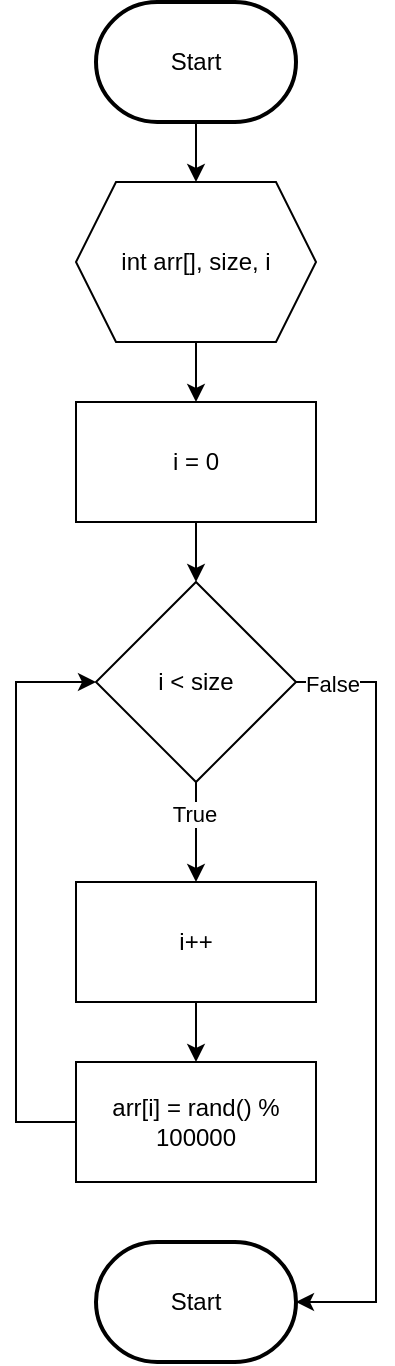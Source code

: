 <mxfile version="24.9.3" pages="7">
  <diagram id="C5RBs43oDa-KdzZeNtuy" name="randomNumber">
    <mxGraphModel dx="1441" dy="781" grid="1" gridSize="10" guides="1" tooltips="1" connect="1" arrows="1" fold="1" page="1" pageScale="1" pageWidth="827" pageHeight="1169" math="0" shadow="0">
      <root>
        <mxCell id="WIyWlLk6GJQsqaUBKTNV-0" />
        <mxCell id="WIyWlLk6GJQsqaUBKTNV-1" parent="WIyWlLk6GJQsqaUBKTNV-0" />
        <mxCell id="Mr7sROdHvGiALWQ0n46--2" style="edgeStyle=orthogonalEdgeStyle;rounded=0;orthogonalLoop=1;jettySize=auto;html=1;entryX=0.5;entryY=0;entryDx=0;entryDy=0;" edge="1" parent="WIyWlLk6GJQsqaUBKTNV-1" source="Mr7sROdHvGiALWQ0n46--0" target="Mr7sROdHvGiALWQ0n46--1">
          <mxGeometry relative="1" as="geometry" />
        </mxCell>
        <mxCell id="Mr7sROdHvGiALWQ0n46--0" value="Start" style="strokeWidth=2;html=1;shape=mxgraph.flowchart.terminator;whiteSpace=wrap;" vertex="1" parent="WIyWlLk6GJQsqaUBKTNV-1">
          <mxGeometry x="110" y="120" width="100" height="60" as="geometry" />
        </mxCell>
        <mxCell id="Mr7sROdHvGiALWQ0n46--5" style="edgeStyle=orthogonalEdgeStyle;rounded=0;orthogonalLoop=1;jettySize=auto;html=1;entryX=0.5;entryY=0;entryDx=0;entryDy=0;" edge="1" parent="WIyWlLk6GJQsqaUBKTNV-1" source="Mr7sROdHvGiALWQ0n46--1" target="Mr7sROdHvGiALWQ0n46--4">
          <mxGeometry relative="1" as="geometry" />
        </mxCell>
        <mxCell id="Mr7sROdHvGiALWQ0n46--1" value="int arr[], size, i" style="shape=hexagon;perimeter=hexagonPerimeter2;whiteSpace=wrap;html=1;fixedSize=1;" vertex="1" parent="WIyWlLk6GJQsqaUBKTNV-1">
          <mxGeometry x="100" y="210" width="120" height="80" as="geometry" />
        </mxCell>
        <mxCell id="Mr7sROdHvGiALWQ0n46--7" style="edgeStyle=orthogonalEdgeStyle;rounded=0;orthogonalLoop=1;jettySize=auto;html=1;entryX=0.5;entryY=0;entryDx=0;entryDy=0;" edge="1" parent="WIyWlLk6GJQsqaUBKTNV-1" source="Mr7sROdHvGiALWQ0n46--4" target="Mr7sROdHvGiALWQ0n46--6">
          <mxGeometry relative="1" as="geometry" />
        </mxCell>
        <mxCell id="Mr7sROdHvGiALWQ0n46--4" value="i = 0" style="rounded=0;whiteSpace=wrap;html=1;" vertex="1" parent="WIyWlLk6GJQsqaUBKTNV-1">
          <mxGeometry x="100" y="320" width="120" height="60" as="geometry" />
        </mxCell>
        <mxCell id="Mr7sROdHvGiALWQ0n46--9" style="edgeStyle=orthogonalEdgeStyle;rounded=0;orthogonalLoop=1;jettySize=auto;html=1;entryX=0.5;entryY=0;entryDx=0;entryDy=0;" edge="1" parent="WIyWlLk6GJQsqaUBKTNV-1" source="Mr7sROdHvGiALWQ0n46--6" target="Mr7sROdHvGiALWQ0n46--8">
          <mxGeometry relative="1" as="geometry" />
        </mxCell>
        <mxCell id="Mr7sROdHvGiALWQ0n46--10" value="True" style="edgeLabel;html=1;align=center;verticalAlign=middle;resizable=0;points=[];" vertex="1" connectable="0" parent="Mr7sROdHvGiALWQ0n46--9">
          <mxGeometry x="-0.36" y="-1" relative="1" as="geometry">
            <mxPoint as="offset" />
          </mxGeometry>
        </mxCell>
        <mxCell id="Mr7sROdHvGiALWQ0n46--6" value="i &amp;lt; size" style="rhombus;whiteSpace=wrap;html=1;" vertex="1" parent="WIyWlLk6GJQsqaUBKTNV-1">
          <mxGeometry x="110" y="410" width="100" height="100" as="geometry" />
        </mxCell>
        <mxCell id="Mr7sROdHvGiALWQ0n46--12" style="edgeStyle=orthogonalEdgeStyle;rounded=0;orthogonalLoop=1;jettySize=auto;html=1;entryX=0.5;entryY=0;entryDx=0;entryDy=0;" edge="1" parent="WIyWlLk6GJQsqaUBKTNV-1" source="Mr7sROdHvGiALWQ0n46--8" target="Mr7sROdHvGiALWQ0n46--11">
          <mxGeometry relative="1" as="geometry" />
        </mxCell>
        <mxCell id="Mr7sROdHvGiALWQ0n46--8" value="i++" style="rounded=0;whiteSpace=wrap;html=1;" vertex="1" parent="WIyWlLk6GJQsqaUBKTNV-1">
          <mxGeometry x="100" y="560" width="120" height="60" as="geometry" />
        </mxCell>
        <mxCell id="Mr7sROdHvGiALWQ0n46--13" style="edgeStyle=orthogonalEdgeStyle;rounded=0;orthogonalLoop=1;jettySize=auto;html=1;entryX=0;entryY=0.5;entryDx=0;entryDy=0;" edge="1" parent="WIyWlLk6GJQsqaUBKTNV-1" source="Mr7sROdHvGiALWQ0n46--11" target="Mr7sROdHvGiALWQ0n46--6">
          <mxGeometry relative="1" as="geometry">
            <Array as="points">
              <mxPoint x="70" y="680" />
              <mxPoint x="70" y="460" />
            </Array>
          </mxGeometry>
        </mxCell>
        <mxCell id="Mr7sROdHvGiALWQ0n46--11" value="arr[i] = rand() % 100000" style="rounded=0;whiteSpace=wrap;html=1;" vertex="1" parent="WIyWlLk6GJQsqaUBKTNV-1">
          <mxGeometry x="100" y="650" width="120" height="60" as="geometry" />
        </mxCell>
        <mxCell id="Mr7sROdHvGiALWQ0n46--14" value="Start" style="strokeWidth=2;html=1;shape=mxgraph.flowchart.terminator;whiteSpace=wrap;" vertex="1" parent="WIyWlLk6GJQsqaUBKTNV-1">
          <mxGeometry x="110" y="740" width="100" height="60" as="geometry" />
        </mxCell>
        <mxCell id="Mr7sROdHvGiALWQ0n46--15" style="edgeStyle=orthogonalEdgeStyle;rounded=0;orthogonalLoop=1;jettySize=auto;html=1;entryX=1;entryY=0.5;entryDx=0;entryDy=0;entryPerimeter=0;" edge="1" parent="WIyWlLk6GJQsqaUBKTNV-1" source="Mr7sROdHvGiALWQ0n46--6" target="Mr7sROdHvGiALWQ0n46--14">
          <mxGeometry relative="1" as="geometry">
            <Array as="points">
              <mxPoint x="250" y="460" />
              <mxPoint x="250" y="770" />
            </Array>
          </mxGeometry>
        </mxCell>
        <mxCell id="Mr7sROdHvGiALWQ0n46--16" value="False" style="edgeLabel;html=1;align=center;verticalAlign=middle;resizable=0;points=[];" vertex="1" connectable="0" parent="Mr7sROdHvGiALWQ0n46--15">
          <mxGeometry x="-0.91" y="-1" relative="1" as="geometry">
            <mxPoint as="offset" />
          </mxGeometry>
        </mxCell>
      </root>
    </mxGraphModel>
  </diagram>
  <diagram name="InsertionSort" id="5ZgE6zbNvka071wBKeSr">
    <mxGraphModel dx="877" dy="476" grid="1" gridSize="10" guides="1" tooltips="1" connect="1" arrows="1" fold="1" page="1" pageScale="1" pageWidth="827" pageHeight="1169" math="0" shadow="0">
      <root>
        <mxCell id="2TdTK5GUky_StFkDzAig-0" />
        <mxCell id="2TdTK5GUky_StFkDzAig-1" parent="2TdTK5GUky_StFkDzAig-0" />
        <mxCell id="K0HYi-jAbgCCVWoJwuS--0" style="edgeStyle=orthogonalEdgeStyle;rounded=0;orthogonalLoop=1;jettySize=auto;html=1;entryX=0.5;entryY=0;entryDx=0;entryDy=0;" edge="1" parent="2TdTK5GUky_StFkDzAig-1" source="K0HYi-jAbgCCVWoJwuS--1" target="K0HYi-jAbgCCVWoJwuS--6">
          <mxGeometry relative="1" as="geometry" />
        </mxCell>
        <mxCell id="K0HYi-jAbgCCVWoJwuS--1" value="Start" style="strokeWidth=2;html=1;shape=mxgraph.flowchart.terminator;whiteSpace=wrap;" vertex="1" parent="2TdTK5GUky_StFkDzAig-1">
          <mxGeometry x="109.91" y="130" width="100" height="60" as="geometry" />
        </mxCell>
        <mxCell id="K0HYi-jAbgCCVWoJwuS--2" style="edgeStyle=orthogonalEdgeStyle;rounded=0;orthogonalLoop=1;jettySize=auto;html=1;entryX=0.5;entryY=0;entryDx=0;entryDy=0;" edge="1" parent="2TdTK5GUky_StFkDzAig-1" source="K0HYi-jAbgCCVWoJwuS--4" target="K0HYi-jAbgCCVWoJwuS--10">
          <mxGeometry relative="1" as="geometry" />
        </mxCell>
        <mxCell id="K0HYi-jAbgCCVWoJwuS--3" value="True" style="edgeLabel;html=1;align=center;verticalAlign=middle;resizable=0;points=[];" vertex="1" connectable="0" parent="K0HYi-jAbgCCVWoJwuS--2">
          <mxGeometry x="-0.171" y="-1" relative="1" as="geometry">
            <mxPoint as="offset" />
          </mxGeometry>
        </mxCell>
        <mxCell id="K0HYi-jAbgCCVWoJwuS--4" value="i &amp;lt; n?" style="rhombus;whiteSpace=wrap;html=1;" vertex="1" parent="2TdTK5GUky_StFkDzAig-1">
          <mxGeometry x="104.91" y="470" width="110" height="110" as="geometry" />
        </mxCell>
        <mxCell id="K0HYi-jAbgCCVWoJwuS--5" style="edgeStyle=orthogonalEdgeStyle;rounded=0;orthogonalLoop=1;jettySize=auto;html=1;entryX=0.5;entryY=0;entryDx=0;entryDy=0;" edge="1" parent="2TdTK5GUky_StFkDzAig-1" source="K0HYi-jAbgCCVWoJwuS--6" target="K0HYi-jAbgCCVWoJwuS--8">
          <mxGeometry relative="1" as="geometry" />
        </mxCell>
        <mxCell id="K0HYi-jAbgCCVWoJwuS--6" value="int arr[], i, n, key, j" style="shape=hexagon;perimeter=hexagonPerimeter2;whiteSpace=wrap;html=1;fixedSize=1;" vertex="1" parent="2TdTK5GUky_StFkDzAig-1">
          <mxGeometry x="99.91" y="240" width="120" height="80" as="geometry" />
        </mxCell>
        <mxCell id="K0HYi-jAbgCCVWoJwuS--7" style="edgeStyle=orthogonalEdgeStyle;rounded=0;orthogonalLoop=1;jettySize=auto;html=1;entryX=0.5;entryY=0;entryDx=0;entryDy=0;" edge="1" parent="2TdTK5GUky_StFkDzAig-1" source="K0HYi-jAbgCCVWoJwuS--8" target="K0HYi-jAbgCCVWoJwuS--4">
          <mxGeometry relative="1" as="geometry" />
        </mxCell>
        <mxCell id="K0HYi-jAbgCCVWoJwuS--8" value="i = 1" style="rounded=0;whiteSpace=wrap;html=1;" vertex="1" parent="2TdTK5GUky_StFkDzAig-1">
          <mxGeometry x="99.91" y="370" width="120" height="60" as="geometry" />
        </mxCell>
        <mxCell id="K0HYi-jAbgCCVWoJwuS--9" style="edgeStyle=orthogonalEdgeStyle;rounded=0;orthogonalLoop=1;jettySize=auto;html=1;entryX=0.5;entryY=0;entryDx=0;entryDy=0;" edge="1" parent="2TdTK5GUky_StFkDzAig-1" source="K0HYi-jAbgCCVWoJwuS--10" target="K0HYi-jAbgCCVWoJwuS--12">
          <mxGeometry relative="1" as="geometry" />
        </mxCell>
        <mxCell id="K0HYi-jAbgCCVWoJwuS--10" value="i++" style="rounded=0;whiteSpace=wrap;html=1;" vertex="1" parent="2TdTK5GUky_StFkDzAig-1">
          <mxGeometry x="99.91" y="630" width="120" height="60" as="geometry" />
        </mxCell>
        <mxCell id="K0HYi-jAbgCCVWoJwuS--11" style="edgeStyle=orthogonalEdgeStyle;rounded=0;orthogonalLoop=1;jettySize=auto;html=1;entryX=0.5;entryY=0;entryDx=0;entryDy=0;" edge="1" parent="2TdTK5GUky_StFkDzAig-1" source="K0HYi-jAbgCCVWoJwuS--12" target="K0HYi-jAbgCCVWoJwuS--14">
          <mxGeometry relative="1" as="geometry" />
        </mxCell>
        <mxCell id="K0HYi-jAbgCCVWoJwuS--12" value="key = arr[i]" style="rounded=0;whiteSpace=wrap;html=1;" vertex="1" parent="2TdTK5GUky_StFkDzAig-1">
          <mxGeometry x="99.91" y="750" width="120" height="60" as="geometry" />
        </mxCell>
        <mxCell id="K0HYi-jAbgCCVWoJwuS--13" style="edgeStyle=orthogonalEdgeStyle;rounded=0;orthogonalLoop=1;jettySize=auto;html=1;entryX=0.5;entryY=0;entryDx=0;entryDy=0;" edge="1" parent="2TdTK5GUky_StFkDzAig-1" source="K0HYi-jAbgCCVWoJwuS--14" target="K0HYi-jAbgCCVWoJwuS--19">
          <mxGeometry relative="1" as="geometry" />
        </mxCell>
        <mxCell id="K0HYi-jAbgCCVWoJwuS--14" value="j = i - 1" style="rounded=0;whiteSpace=wrap;html=1;" vertex="1" parent="2TdTK5GUky_StFkDzAig-1">
          <mxGeometry x="99.91" y="870" width="120" height="60" as="geometry" />
        </mxCell>
        <mxCell id="K0HYi-jAbgCCVWoJwuS--15" style="edgeStyle=orthogonalEdgeStyle;rounded=0;orthogonalLoop=1;jettySize=auto;html=1;entryX=0.5;entryY=0;entryDx=0;entryDy=0;" edge="1" parent="2TdTK5GUky_StFkDzAig-1" source="K0HYi-jAbgCCVWoJwuS--19" target="K0HYi-jAbgCCVWoJwuS--21">
          <mxGeometry relative="1" as="geometry" />
        </mxCell>
        <mxCell id="K0HYi-jAbgCCVWoJwuS--16" value="True" style="edgeLabel;html=1;align=center;verticalAlign=middle;resizable=0;points=[];" vertex="1" connectable="0" parent="K0HYi-jAbgCCVWoJwuS--15">
          <mxGeometry x="-0.28" relative="1" as="geometry">
            <mxPoint as="offset" />
          </mxGeometry>
        </mxCell>
        <mxCell id="K0HYi-jAbgCCVWoJwuS--17" style="edgeStyle=orthogonalEdgeStyle;rounded=0;orthogonalLoop=1;jettySize=auto;html=1;entryX=1;entryY=0.5;entryDx=0;entryDy=0;" edge="1" parent="2TdTK5GUky_StFkDzAig-1" source="K0HYi-jAbgCCVWoJwuS--19" target="K0HYi-jAbgCCVWoJwuS--25">
          <mxGeometry relative="1" as="geometry">
            <Array as="points">
              <mxPoint x="250" y="1045" />
              <mxPoint x="250" y="1290" />
            </Array>
          </mxGeometry>
        </mxCell>
        <mxCell id="K0HYi-jAbgCCVWoJwuS--18" value="False" style="edgeLabel;html=1;align=center;verticalAlign=middle;resizable=0;points=[];" vertex="1" connectable="0" parent="K0HYi-jAbgCCVWoJwuS--17">
          <mxGeometry x="-0.932" y="-1" relative="1" as="geometry">
            <mxPoint as="offset" />
          </mxGeometry>
        </mxCell>
        <mxCell id="K0HYi-jAbgCCVWoJwuS--19" value="j &amp;gt;= 0 &amp;amp;&amp;amp;&amp;nbsp;&lt;div&gt;arr[j] &amp;gt; key?&lt;/div&gt;" style="rhombus;whiteSpace=wrap;html=1;" vertex="1" parent="2TdTK5GUky_StFkDzAig-1">
          <mxGeometry x="104.91" y="990" width="110" height="110" as="geometry" />
        </mxCell>
        <mxCell id="K0HYi-jAbgCCVWoJwuS--21" value="arr[j + 1] = arr[j--]" style="rounded=0;whiteSpace=wrap;html=1;" vertex="1" parent="2TdTK5GUky_StFkDzAig-1">
          <mxGeometry x="99.91" y="1160" width="120" height="60" as="geometry" />
        </mxCell>
        <mxCell id="K0HYi-jAbgCCVWoJwuS--22" style="edgeStyle=orthogonalEdgeStyle;rounded=0;orthogonalLoop=1;jettySize=auto;html=1;entryX=0;entryY=0.5;entryDx=0;entryDy=0;exitX=0;exitY=0.5;exitDx=0;exitDy=0;" edge="1" parent="2TdTK5GUky_StFkDzAig-1" source="K0HYi-jAbgCCVWoJwuS--21" target="K0HYi-jAbgCCVWoJwuS--19">
          <mxGeometry relative="1" as="geometry">
            <Array as="points">
              <mxPoint x="70" y="1190" />
              <mxPoint x="70" y="1045" />
            </Array>
            <mxPoint x="99.91" y="1310.0" as="sourcePoint" />
          </mxGeometry>
        </mxCell>
        <mxCell id="K0HYi-jAbgCCVWoJwuS--24" style="edgeStyle=orthogonalEdgeStyle;rounded=0;orthogonalLoop=1;jettySize=auto;html=1;entryX=0;entryY=0.5;entryDx=0;entryDy=0;exitX=0;exitY=0.5;exitDx=0;exitDy=0;" edge="1" parent="2TdTK5GUky_StFkDzAig-1" source="K0HYi-jAbgCCVWoJwuS--25" target="K0HYi-jAbgCCVWoJwuS--4">
          <mxGeometry relative="1" as="geometry">
            <Array as="points">
              <mxPoint x="40" y="1290" />
              <mxPoint x="40" y="525" />
            </Array>
          </mxGeometry>
        </mxCell>
        <mxCell id="K0HYi-jAbgCCVWoJwuS--25" value="arr[j + 1] = key" style="rounded=0;whiteSpace=wrap;html=1;" vertex="1" parent="2TdTK5GUky_StFkDzAig-1">
          <mxGeometry x="99.91" y="1260" width="120" height="60" as="geometry" />
        </mxCell>
        <mxCell id="K0HYi-jAbgCCVWoJwuS--26" value="End" style="strokeWidth=2;html=1;shape=mxgraph.flowchart.terminator;whiteSpace=wrap;" vertex="1" parent="2TdTK5GUky_StFkDzAig-1">
          <mxGeometry x="109.91" y="1360" width="100" height="60" as="geometry" />
        </mxCell>
        <mxCell id="K0HYi-jAbgCCVWoJwuS--27" style="edgeStyle=orthogonalEdgeStyle;rounded=0;orthogonalLoop=1;jettySize=auto;html=1;entryX=1;entryY=0.5;entryDx=0;entryDy=0;entryPerimeter=0;" edge="1" parent="2TdTK5GUky_StFkDzAig-1" source="K0HYi-jAbgCCVWoJwuS--4" target="K0HYi-jAbgCCVWoJwuS--26">
          <mxGeometry relative="1" as="geometry">
            <Array as="points">
              <mxPoint x="280" y="525" />
              <mxPoint x="280" y="1390" />
            </Array>
          </mxGeometry>
        </mxCell>
        <mxCell id="K0HYi-jAbgCCVWoJwuS--31" value="False" style="edgeLabel;html=1;align=center;verticalAlign=middle;resizable=0;points=[];" vertex="1" connectable="0" parent="K0HYi-jAbgCCVWoJwuS--27">
          <mxGeometry x="-0.946" relative="1" as="geometry">
            <mxPoint as="offset" />
          </mxGeometry>
        </mxCell>
      </root>
    </mxGraphModel>
  </diagram>
  <diagram name="bubbleSort" id="6Hxl0izuwHvwVyUSsI2i">
    <mxGraphModel dx="3363" dy="1823" grid="1" gridSize="10" guides="1" tooltips="1" connect="1" arrows="1" fold="1" page="1" pageScale="1" pageWidth="827" pageHeight="1169" math="0" shadow="0">
      <root>
        <mxCell id="F_EJJpjd4xouW9195iVK-0" />
        <mxCell id="F_EJJpjd4xouW9195iVK-1" parent="F_EJJpjd4xouW9195iVK-0" />
        <mxCell id="Ibrky5lyJr-ER6_YSnq7-0" style="edgeStyle=orthogonalEdgeStyle;rounded=0;orthogonalLoop=1;jettySize=auto;html=1;entryX=0.5;entryY=0;entryDx=0;entryDy=0;" edge="1" parent="F_EJJpjd4xouW9195iVK-1" source="Ibrky5lyJr-ER6_YSnq7-1" target="Ibrky5lyJr-ER6_YSnq7-6">
          <mxGeometry relative="1" as="geometry" />
        </mxCell>
        <mxCell id="Ibrky5lyJr-ER6_YSnq7-1" value="Start" style="strokeWidth=2;html=1;shape=mxgraph.flowchart.terminator;whiteSpace=wrap;" vertex="1" parent="F_EJJpjd4xouW9195iVK-1">
          <mxGeometry x="310" y="140" width="100" height="60" as="geometry" />
        </mxCell>
        <mxCell id="Ibrky5lyJr-ER6_YSnq7-2" style="edgeStyle=orthogonalEdgeStyle;rounded=0;orthogonalLoop=1;jettySize=auto;html=1;entryX=0.5;entryY=0;entryDx=0;entryDy=0;" edge="1" parent="F_EJJpjd4xouW9195iVK-1" source="Ibrky5lyJr-ER6_YSnq7-4" target="Ibrky5lyJr-ER6_YSnq7-10">
          <mxGeometry relative="1" as="geometry" />
        </mxCell>
        <mxCell id="Ibrky5lyJr-ER6_YSnq7-3" value="True" style="edgeLabel;html=1;align=center;verticalAlign=middle;resizable=0;points=[];" vertex="1" connectable="0" parent="Ibrky5lyJr-ER6_YSnq7-2">
          <mxGeometry x="-0.238" relative="1" as="geometry">
            <mxPoint as="offset" />
          </mxGeometry>
        </mxCell>
        <mxCell id="Ibrky5lyJr-ER6_YSnq7-4" value="i &amp;lt; n - 1?" style="rhombus;whiteSpace=wrap;html=1;" vertex="1" parent="F_EJJpjd4xouW9195iVK-1">
          <mxGeometry x="305" y="480" width="110" height="110" as="geometry" />
        </mxCell>
        <mxCell id="Ibrky5lyJr-ER6_YSnq7-5" style="edgeStyle=orthogonalEdgeStyle;rounded=0;orthogonalLoop=1;jettySize=auto;html=1;entryX=0.5;entryY=0;entryDx=0;entryDy=0;" edge="1" parent="F_EJJpjd4xouW9195iVK-1" source="Ibrky5lyJr-ER6_YSnq7-6" target="Ibrky5lyJr-ER6_YSnq7-8">
          <mxGeometry relative="1" as="geometry" />
        </mxCell>
        <mxCell id="Ibrky5lyJr-ER6_YSnq7-6" value="int arr[], i, n,&amp;nbsp;&lt;div&gt;j, temp&lt;/div&gt;" style="shape=hexagon;perimeter=hexagonPerimeter2;whiteSpace=wrap;html=1;fixedSize=1;" vertex="1" parent="F_EJJpjd4xouW9195iVK-1">
          <mxGeometry x="300" y="250" width="120" height="80" as="geometry" />
        </mxCell>
        <mxCell id="Ibrky5lyJr-ER6_YSnq7-7" style="edgeStyle=orthogonalEdgeStyle;rounded=0;orthogonalLoop=1;jettySize=auto;html=1;entryX=0.5;entryY=0;entryDx=0;entryDy=0;" edge="1" parent="F_EJJpjd4xouW9195iVK-1" source="Ibrky5lyJr-ER6_YSnq7-8" target="Ibrky5lyJr-ER6_YSnq7-4">
          <mxGeometry relative="1" as="geometry" />
        </mxCell>
        <mxCell id="Ibrky5lyJr-ER6_YSnq7-8" value="i = 0" style="rounded=0;whiteSpace=wrap;html=1;" vertex="1" parent="F_EJJpjd4xouW9195iVK-1">
          <mxGeometry x="300" y="380" width="120" height="60" as="geometry" />
        </mxCell>
        <mxCell id="Ibrky5lyJr-ER6_YSnq7-9" style="edgeStyle=orthogonalEdgeStyle;rounded=0;orthogonalLoop=1;jettySize=auto;html=1;entryX=0.5;entryY=0;entryDx=0;entryDy=0;" edge="1" parent="F_EJJpjd4xouW9195iVK-1" source="Ibrky5lyJr-ER6_YSnq7-10" target="Ibrky5lyJr-ER6_YSnq7-20">
          <mxGeometry relative="1" as="geometry">
            <mxPoint x="360" y="760" as="targetPoint" />
          </mxGeometry>
        </mxCell>
        <mxCell id="Ibrky5lyJr-ER6_YSnq7-10" value="i++" style="rounded=0;whiteSpace=wrap;html=1;" vertex="1" parent="F_EJJpjd4xouW9195iVK-1">
          <mxGeometry x="300" y="650" width="120" height="60" as="geometry" />
        </mxCell>
        <mxCell id="Ibrky5lyJr-ER6_YSnq7-11" value="End" style="strokeWidth=2;html=1;shape=mxgraph.flowchart.terminator;whiteSpace=wrap;" vertex="1" parent="F_EJJpjd4xouW9195iVK-1">
          <mxGeometry x="310" y="1560" width="100" height="60" as="geometry" />
        </mxCell>
        <mxCell id="Ibrky5lyJr-ER6_YSnq7-12" style="edgeStyle=orthogonalEdgeStyle;rounded=0;orthogonalLoop=1;jettySize=auto;html=1;entryX=1;entryY=0.5;entryDx=0;entryDy=0;entryPerimeter=0;" edge="1" parent="F_EJJpjd4xouW9195iVK-1" source="Ibrky5lyJr-ER6_YSnq7-4" target="Ibrky5lyJr-ER6_YSnq7-11">
          <mxGeometry relative="1" as="geometry">
            <Array as="points">
              <mxPoint x="500" y="535" />
              <mxPoint x="500" y="1590" />
            </Array>
          </mxGeometry>
        </mxCell>
        <mxCell id="Ibrky5lyJr-ER6_YSnq7-13" value="False" style="edgeLabel;html=1;align=center;verticalAlign=middle;resizable=0;points=[];" vertex="1" connectable="0" parent="Ibrky5lyJr-ER6_YSnq7-12">
          <mxGeometry x="-0.95" y="-2" relative="1" as="geometry">
            <mxPoint as="offset" />
          </mxGeometry>
        </mxCell>
        <mxCell id="Ibrky5lyJr-ER6_YSnq7-14" style="edgeStyle=orthogonalEdgeStyle;rounded=0;orthogonalLoop=1;jettySize=auto;html=1;entryX=0.5;entryY=0;entryDx=0;entryDy=0;" edge="1" parent="F_EJJpjd4xouW9195iVK-1" source="Ibrky5lyJr-ER6_YSnq7-18" target="Ibrky5lyJr-ER6_YSnq7-22">
          <mxGeometry relative="1" as="geometry" />
        </mxCell>
        <mxCell id="Ibrky5lyJr-ER6_YSnq7-15" value="True" style="edgeLabel;html=1;align=center;verticalAlign=middle;resizable=0;points=[];" vertex="1" connectable="0" parent="Ibrky5lyJr-ER6_YSnq7-14">
          <mxGeometry x="-0.238" relative="1" as="geometry">
            <mxPoint as="offset" />
          </mxGeometry>
        </mxCell>
        <mxCell id="Ibrky5lyJr-ER6_YSnq7-16" style="edgeStyle=orthogonalEdgeStyle;rounded=0;orthogonalLoop=1;jettySize=auto;html=1;entryX=0;entryY=0.5;entryDx=0;entryDy=0;" edge="1" parent="F_EJJpjd4xouW9195iVK-1" source="Ibrky5lyJr-ER6_YSnq7-18" target="Ibrky5lyJr-ER6_YSnq7-4">
          <mxGeometry relative="1" as="geometry">
            <Array as="points">
              <mxPoint x="260" y="915" />
              <mxPoint x="260" y="535" />
            </Array>
          </mxGeometry>
        </mxCell>
        <mxCell id="Ibrky5lyJr-ER6_YSnq7-17" value="False" style="edgeLabel;html=1;align=center;verticalAlign=middle;resizable=0;points=[];" vertex="1" connectable="0" parent="Ibrky5lyJr-ER6_YSnq7-16">
          <mxGeometry x="-0.904" relative="1" as="geometry">
            <mxPoint as="offset" />
          </mxGeometry>
        </mxCell>
        <mxCell id="Ibrky5lyJr-ER6_YSnq7-18" value="j &amp;lt; n - i - 1?" style="rhombus;whiteSpace=wrap;html=1;" vertex="1" parent="F_EJJpjd4xouW9195iVK-1">
          <mxGeometry x="305" y="860" width="110" height="110" as="geometry" />
        </mxCell>
        <mxCell id="Ibrky5lyJr-ER6_YSnq7-19" style="edgeStyle=orthogonalEdgeStyle;rounded=0;orthogonalLoop=1;jettySize=auto;html=1;entryX=0.5;entryY=0;entryDx=0;entryDy=0;" edge="1" parent="F_EJJpjd4xouW9195iVK-1" source="Ibrky5lyJr-ER6_YSnq7-20" target="Ibrky5lyJr-ER6_YSnq7-18">
          <mxGeometry relative="1" as="geometry" />
        </mxCell>
        <mxCell id="Ibrky5lyJr-ER6_YSnq7-20" value="j = 0" style="rounded=0;whiteSpace=wrap;html=1;" vertex="1" parent="F_EJJpjd4xouW9195iVK-1">
          <mxGeometry x="300" y="760" width="120" height="60" as="geometry" />
        </mxCell>
        <mxCell id="Ibrky5lyJr-ER6_YSnq7-21" style="edgeStyle=orthogonalEdgeStyle;rounded=0;orthogonalLoop=1;jettySize=auto;html=1;entryX=0.5;entryY=0;entryDx=0;entryDy=0;" edge="1" parent="F_EJJpjd4xouW9195iVK-1" source="Ibrky5lyJr-ER6_YSnq7-22" target="Ibrky5lyJr-ER6_YSnq7-27">
          <mxGeometry relative="1" as="geometry" />
        </mxCell>
        <mxCell id="Ibrky5lyJr-ER6_YSnq7-22" value="j++" style="rounded=0;whiteSpace=wrap;html=1;" vertex="1" parent="F_EJJpjd4xouW9195iVK-1">
          <mxGeometry x="300" y="1030" width="120" height="60" as="geometry" />
        </mxCell>
        <mxCell id="Ibrky5lyJr-ER6_YSnq7-23" style="edgeStyle=orthogonalEdgeStyle;rounded=0;orthogonalLoop=1;jettySize=auto;html=1;entryX=0.5;entryY=0;entryDx=0;entryDy=0;" edge="1" parent="F_EJJpjd4xouW9195iVK-1" source="Ibrky5lyJr-ER6_YSnq7-27" target="Ibrky5lyJr-ER6_YSnq7-29">
          <mxGeometry relative="1" as="geometry" />
        </mxCell>
        <mxCell id="Ibrky5lyJr-ER6_YSnq7-24" value="True" style="edgeLabel;html=1;align=center;verticalAlign=middle;resizable=0;points=[];" vertex="1" connectable="0" parent="Ibrky5lyJr-ER6_YSnq7-23">
          <mxGeometry x="-0.198" relative="1" as="geometry">
            <mxPoint as="offset" />
          </mxGeometry>
        </mxCell>
        <mxCell id="Ibrky5lyJr-ER6_YSnq7-25" style="edgeStyle=orthogonalEdgeStyle;rounded=0;orthogonalLoop=1;jettySize=auto;html=1;entryX=1;entryY=0.5;entryDx=0;entryDy=0;exitX=1;exitY=0.5;exitDx=0;exitDy=0;" edge="1" parent="F_EJJpjd4xouW9195iVK-1" target="Ibrky5lyJr-ER6_YSnq7-18" source="Ibrky5lyJr-ER6_YSnq7-27">
          <mxGeometry relative="1" as="geometry">
            <mxPoint x="410" y="1190" as="sourcePoint" />
            <Array as="points">
              <mxPoint x="460" y="1170" />
              <mxPoint x="460" y="915" />
            </Array>
          </mxGeometry>
        </mxCell>
        <mxCell id="Ibrky5lyJr-ER6_YSnq7-34" value="False" style="edgeLabel;html=1;align=center;verticalAlign=middle;resizable=0;points=[];" vertex="1" connectable="0" parent="Ibrky5lyJr-ER6_YSnq7-25">
          <mxGeometry x="-0.883" relative="1" as="geometry">
            <mxPoint as="offset" />
          </mxGeometry>
        </mxCell>
        <mxCell id="Ibrky5lyJr-ER6_YSnq7-27" value="arr[j] &amp;gt;&amp;nbsp;&lt;div&gt;arr[j + 1]?&lt;/div&gt;" style="rhombus;whiteSpace=wrap;html=1;" vertex="1" parent="F_EJJpjd4xouW9195iVK-1">
          <mxGeometry x="310" y="1120" width="100" height="100" as="geometry" />
        </mxCell>
        <mxCell id="Ibrky5lyJr-ER6_YSnq7-28" style="edgeStyle=orthogonalEdgeStyle;rounded=0;orthogonalLoop=1;jettySize=auto;html=1;entryX=0.5;entryY=0;entryDx=0;entryDy=0;" edge="1" parent="F_EJJpjd4xouW9195iVK-1" source="Ibrky5lyJr-ER6_YSnq7-29" target="Ibrky5lyJr-ER6_YSnq7-31">
          <mxGeometry relative="1" as="geometry" />
        </mxCell>
        <mxCell id="Ibrky5lyJr-ER6_YSnq7-29" value="temp = arr[j]" style="rounded=0;whiteSpace=wrap;html=1;" vertex="1" parent="F_EJJpjd4xouW9195iVK-1">
          <mxGeometry x="300" y="1270" width="120" height="60" as="geometry" />
        </mxCell>
        <mxCell id="Ibrky5lyJr-ER6_YSnq7-30" style="edgeStyle=orthogonalEdgeStyle;rounded=0;orthogonalLoop=1;jettySize=auto;html=1;entryX=0.5;entryY=0;entryDx=0;entryDy=0;" edge="1" parent="F_EJJpjd4xouW9195iVK-1" source="Ibrky5lyJr-ER6_YSnq7-31" target="Ibrky5lyJr-ER6_YSnq7-33">
          <mxGeometry relative="1" as="geometry" />
        </mxCell>
        <mxCell id="Ibrky5lyJr-ER6_YSnq7-31" value="arr[j] = arr[j + 1]" style="rounded=0;whiteSpace=wrap;html=1;" vertex="1" parent="F_EJJpjd4xouW9195iVK-1">
          <mxGeometry x="300" y="1360" width="120" height="60" as="geometry" />
        </mxCell>
        <mxCell id="Ibrky5lyJr-ER6_YSnq7-32" style="edgeStyle=orthogonalEdgeStyle;rounded=0;orthogonalLoop=1;jettySize=auto;html=1;entryX=1;entryY=0.5;entryDx=0;entryDy=0;exitX=1;exitY=0.5;exitDx=0;exitDy=0;" edge="1" parent="F_EJJpjd4xouW9195iVK-1" source="Ibrky5lyJr-ER6_YSnq7-33" target="Ibrky5lyJr-ER6_YSnq7-18">
          <mxGeometry relative="1" as="geometry">
            <Array as="points">
              <mxPoint x="460" y="1480" />
              <mxPoint x="460" y="915" />
            </Array>
          </mxGeometry>
        </mxCell>
        <mxCell id="Ibrky5lyJr-ER6_YSnq7-33" value="arr[j + 1] = temp" style="rounded=0;whiteSpace=wrap;html=1;" vertex="1" parent="F_EJJpjd4xouW9195iVK-1">
          <mxGeometry x="300" y="1450" width="120" height="60" as="geometry" />
        </mxCell>
      </root>
    </mxGraphModel>
  </diagram>
  <diagram name="quickSort" id="nCtWsNOtekj4uL_qQIdq">
    <mxGraphModel dx="1345" dy="729" grid="1" gridSize="10" guides="1" tooltips="1" connect="1" arrows="1" fold="1" page="1" pageScale="1" pageWidth="827" pageHeight="1169" math="0" shadow="0">
      <root>
        <mxCell id="Dwvil3pzMltV7yOVJKBg-0" />
        <mxCell id="Dwvil3pzMltV7yOVJKBg-1" parent="Dwvil3pzMltV7yOVJKBg-0" />
        <mxCell id="FW1ijfZ1SCoCDVpYfep_-11" style="edgeStyle=orthogonalEdgeStyle;rounded=0;orthogonalLoop=1;jettySize=auto;html=1;entryX=0.5;entryY=0;entryDx=0;entryDy=0;" edge="1" parent="Dwvil3pzMltV7yOVJKBg-1" source="FW1ijfZ1SCoCDVpYfep_-12" target="FW1ijfZ1SCoCDVpYfep_-14">
          <mxGeometry relative="1" as="geometry" />
        </mxCell>
        <mxCell id="FW1ijfZ1SCoCDVpYfep_-12" value="Start" style="strokeWidth=2;html=1;shape=mxgraph.flowchart.terminator;whiteSpace=wrap;" vertex="1" parent="Dwvil3pzMltV7yOVJKBg-1">
          <mxGeometry x="540" y="150" width="100" height="60" as="geometry" />
        </mxCell>
        <mxCell id="FW1ijfZ1SCoCDVpYfep_-13" style="edgeStyle=orthogonalEdgeStyle;rounded=0;orthogonalLoop=1;jettySize=auto;html=1;entryX=0.5;entryY=0;entryDx=0;entryDy=0;" edge="1" parent="Dwvil3pzMltV7yOVJKBg-1" source="FW1ijfZ1SCoCDVpYfep_-14" target="FW1ijfZ1SCoCDVpYfep_-16">
          <mxGeometry relative="1" as="geometry" />
        </mxCell>
        <mxCell id="FW1ijfZ1SCoCDVpYfep_-14" value="&lt;font style=&quot;font-size: 12px;&quot;&gt;int arr[], low, high, pivot, i, j, temp&lt;/font&gt;" style="shape=hexagon;perimeter=hexagonPerimeter2;whiteSpace=wrap;html=1;fixedSize=1;" vertex="1" parent="Dwvil3pzMltV7yOVJKBg-1">
          <mxGeometry x="530" y="260" width="120" height="80" as="geometry" />
        </mxCell>
        <mxCell id="FW1ijfZ1SCoCDVpYfep_-15" style="edgeStyle=orthogonalEdgeStyle;rounded=0;orthogonalLoop=1;jettySize=auto;html=1;entryX=0.5;entryY=0;entryDx=0;entryDy=0;" edge="1" parent="Dwvil3pzMltV7yOVJKBg-1" source="FW1ijfZ1SCoCDVpYfep_-16" target="FW1ijfZ1SCoCDVpYfep_-18">
          <mxGeometry relative="1" as="geometry" />
        </mxCell>
        <mxCell id="FW1ijfZ1SCoCDVpYfep_-16" value="pivot = arr[high]" style="rounded=0;whiteSpace=wrap;html=1;" vertex="1" parent="Dwvil3pzMltV7yOVJKBg-1">
          <mxGeometry x="530" y="390" width="120" height="60" as="geometry" />
        </mxCell>
        <mxCell id="FW1ijfZ1SCoCDVpYfep_-17" style="edgeStyle=orthogonalEdgeStyle;rounded=0;orthogonalLoop=1;jettySize=auto;html=1;entryX=0.5;entryY=0;entryDx=0;entryDy=0;" edge="1" parent="Dwvil3pzMltV7yOVJKBg-1" source="FW1ijfZ1SCoCDVpYfep_-18" target="FW1ijfZ1SCoCDVpYfep_-25">
          <mxGeometry relative="1" as="geometry" />
        </mxCell>
        <mxCell id="FW1ijfZ1SCoCDVpYfep_-18" value="i = low - 1" style="rounded=0;whiteSpace=wrap;html=1;" vertex="1" parent="Dwvil3pzMltV7yOVJKBg-1">
          <mxGeometry x="530" y="500" width="120" height="60" as="geometry" />
        </mxCell>
        <mxCell id="FW1ijfZ1SCoCDVpYfep_-19" style="edgeStyle=orthogonalEdgeStyle;rounded=0;orthogonalLoop=1;jettySize=auto;html=1;entryX=0.5;entryY=0;entryDx=0;entryDy=0;" edge="1" parent="Dwvil3pzMltV7yOVJKBg-1" source="FW1ijfZ1SCoCDVpYfep_-23" target="FW1ijfZ1SCoCDVpYfep_-27">
          <mxGeometry relative="1" as="geometry" />
        </mxCell>
        <mxCell id="FW1ijfZ1SCoCDVpYfep_-20" value="True" style="edgeLabel;html=1;align=center;verticalAlign=middle;resizable=0;points=[];" vertex="1" connectable="0" parent="FW1ijfZ1SCoCDVpYfep_-19">
          <mxGeometry x="-0.238" relative="1" as="geometry">
            <mxPoint as="offset" />
          </mxGeometry>
        </mxCell>
        <mxCell id="FW1ijfZ1SCoCDVpYfep_-21" style="edgeStyle=orthogonalEdgeStyle;rounded=0;orthogonalLoop=1;jettySize=auto;html=1;entryX=1;entryY=0.5;entryDx=0;entryDy=0;" edge="1" parent="Dwvil3pzMltV7yOVJKBg-1" source="FW1ijfZ1SCoCDVpYfep_-23" target="FW1ijfZ1SCoCDVpYfep_-38">
          <mxGeometry relative="1" as="geometry">
            <Array as="points">
              <mxPoint x="680" y="765" />
              <mxPoint x="680" y="1450" />
            </Array>
          </mxGeometry>
        </mxCell>
        <mxCell id="FW1ijfZ1SCoCDVpYfep_-22" value="False" style="edgeLabel;html=1;align=center;verticalAlign=middle;resizable=0;points=[];" vertex="1" connectable="0" parent="FW1ijfZ1SCoCDVpYfep_-21">
          <mxGeometry x="-0.95" relative="1" as="geometry">
            <mxPoint as="offset" />
          </mxGeometry>
        </mxCell>
        <mxCell id="FW1ijfZ1SCoCDVpYfep_-23" value="j &amp;lt; high?" style="rhombus;whiteSpace=wrap;html=1;" vertex="1" parent="Dwvil3pzMltV7yOVJKBg-1">
          <mxGeometry x="535" y="710" width="110" height="110" as="geometry" />
        </mxCell>
        <mxCell id="FW1ijfZ1SCoCDVpYfep_-24" style="edgeStyle=orthogonalEdgeStyle;rounded=0;orthogonalLoop=1;jettySize=auto;html=1;entryX=0.5;entryY=0;entryDx=0;entryDy=0;" edge="1" parent="Dwvil3pzMltV7yOVJKBg-1" source="FW1ijfZ1SCoCDVpYfep_-25" target="FW1ijfZ1SCoCDVpYfep_-23">
          <mxGeometry relative="1" as="geometry" />
        </mxCell>
        <mxCell id="FW1ijfZ1SCoCDVpYfep_-25" value="j = low" style="rounded=0;whiteSpace=wrap;html=1;" vertex="1" parent="Dwvil3pzMltV7yOVJKBg-1">
          <mxGeometry x="530" y="610" width="120" height="60" as="geometry" />
        </mxCell>
        <mxCell id="FW1ijfZ1SCoCDVpYfep_-26" style="edgeStyle=orthogonalEdgeStyle;rounded=0;orthogonalLoop=1;jettySize=auto;html=1;entryX=0.5;entryY=0;entryDx=0;entryDy=0;" edge="1" parent="Dwvil3pzMltV7yOVJKBg-1" source="FW1ijfZ1SCoCDVpYfep_-27" target="FW1ijfZ1SCoCDVpYfep_-32">
          <mxGeometry relative="1" as="geometry" />
        </mxCell>
        <mxCell id="FW1ijfZ1SCoCDVpYfep_-27" value="j++" style="rounded=0;whiteSpace=wrap;html=1;" vertex="1" parent="Dwvil3pzMltV7yOVJKBg-1">
          <mxGeometry x="530" y="880" width="120" height="60" as="geometry" />
        </mxCell>
        <mxCell id="FW1ijfZ1SCoCDVpYfep_-28" style="edgeStyle=orthogonalEdgeStyle;rounded=0;orthogonalLoop=1;jettySize=auto;html=1;entryX=0.5;entryY=0;entryDx=0;entryDy=0;" edge="1" parent="Dwvil3pzMltV7yOVJKBg-1" source="FW1ijfZ1SCoCDVpYfep_-32" target="FW1ijfZ1SCoCDVpYfep_-34">
          <mxGeometry relative="1" as="geometry" />
        </mxCell>
        <mxCell id="FW1ijfZ1SCoCDVpYfep_-29" value="True" style="edgeLabel;html=1;align=center;verticalAlign=middle;resizable=0;points=[];" vertex="1" connectable="0" parent="FW1ijfZ1SCoCDVpYfep_-28">
          <mxGeometry x="-0.198" relative="1" as="geometry">
            <mxPoint as="offset" />
          </mxGeometry>
        </mxCell>
        <mxCell id="FW1ijfZ1SCoCDVpYfep_-30" style="edgeStyle=orthogonalEdgeStyle;rounded=0;orthogonalLoop=1;jettySize=auto;html=1;entryX=0;entryY=0.5;entryDx=0;entryDy=0;" edge="1" parent="Dwvil3pzMltV7yOVJKBg-1" source="FW1ijfZ1SCoCDVpYfep_-32" target="FW1ijfZ1SCoCDVpYfep_-23">
          <mxGeometry relative="1" as="geometry">
            <Array as="points">
              <mxPoint x="500" y="1040" />
              <mxPoint x="500" y="765" />
            </Array>
          </mxGeometry>
        </mxCell>
        <mxCell id="FW1ijfZ1SCoCDVpYfep_-31" value="False" style="edgeLabel;html=1;align=center;verticalAlign=middle;resizable=0;points=[];" vertex="1" connectable="0" parent="FW1ijfZ1SCoCDVpYfep_-30">
          <mxGeometry x="-0.886" relative="1" as="geometry">
            <mxPoint as="offset" />
          </mxGeometry>
        </mxCell>
        <mxCell id="FW1ijfZ1SCoCDVpYfep_-32" value="arr[j] &amp;lt;= pivot?" style="rhombus;whiteSpace=wrap;html=1;" vertex="1" parent="Dwvil3pzMltV7yOVJKBg-1">
          <mxGeometry x="540" y="990" width="100" height="100" as="geometry" />
        </mxCell>
        <mxCell id="FW1ijfZ1SCoCDVpYfep_-33" style="edgeStyle=orthogonalEdgeStyle;rounded=0;orthogonalLoop=1;jettySize=auto;html=1;entryX=0.5;entryY=0;entryDx=0;entryDy=0;" edge="1" parent="Dwvil3pzMltV7yOVJKBg-1" source="FW1ijfZ1SCoCDVpYfep_-34" target="FW1ijfZ1SCoCDVpYfep_-36">
          <mxGeometry relative="1" as="geometry" />
        </mxCell>
        <mxCell id="FW1ijfZ1SCoCDVpYfep_-34" value="temp = arr[++i]" style="rounded=0;whiteSpace=wrap;html=1;" vertex="1" parent="Dwvil3pzMltV7yOVJKBg-1">
          <mxGeometry x="530" y="1140" width="120" height="60" as="geometry" />
        </mxCell>
        <mxCell id="FW1ijfZ1SCoCDVpYfep_-35" style="edgeStyle=orthogonalEdgeStyle;rounded=0;orthogonalLoop=1;jettySize=auto;html=1;entryX=0;entryY=0.5;entryDx=0;entryDy=0;exitX=0;exitY=0.5;exitDx=0;exitDy=0;" edge="1" parent="Dwvil3pzMltV7yOVJKBg-1" source="FW1ijfZ1SCoCDVpYfep_-62" target="FW1ijfZ1SCoCDVpYfep_-23">
          <mxGeometry relative="1" as="geometry">
            <Array as="points">
              <mxPoint x="500" y="1350" />
              <mxPoint x="500" y="765" />
            </Array>
          </mxGeometry>
        </mxCell>
        <mxCell id="FW1ijfZ1SCoCDVpYfep_-63" style="edgeStyle=orthogonalEdgeStyle;rounded=0;orthogonalLoop=1;jettySize=auto;html=1;entryX=0.5;entryY=0;entryDx=0;entryDy=0;" edge="1" parent="Dwvil3pzMltV7yOVJKBg-1" source="FW1ijfZ1SCoCDVpYfep_-36" target="FW1ijfZ1SCoCDVpYfep_-62">
          <mxGeometry relative="1" as="geometry" />
        </mxCell>
        <mxCell id="FW1ijfZ1SCoCDVpYfep_-36" value="arr[i] = arr[j]" style="rounded=0;whiteSpace=wrap;html=1;" vertex="1" parent="Dwvil3pzMltV7yOVJKBg-1">
          <mxGeometry x="530" y="1230" width="120" height="60" as="geometry" />
        </mxCell>
        <mxCell id="FW1ijfZ1SCoCDVpYfep_-37" style="edgeStyle=orthogonalEdgeStyle;rounded=0;orthogonalLoop=1;jettySize=auto;html=1;entryX=1;entryY=0.5;entryDx=0;entryDy=0;" edge="1" parent="Dwvil3pzMltV7yOVJKBg-1" source="FW1ijfZ1SCoCDVpYfep_-38" target="FW1ijfZ1SCoCDVpYfep_-39">
          <mxGeometry relative="1" as="geometry" />
        </mxCell>
        <mxCell id="FW1ijfZ1SCoCDVpYfep_-38" value="temp = arr[i + 1]" style="rounded=0;whiteSpace=wrap;html=1;" vertex="1" parent="Dwvil3pzMltV7yOVJKBg-1">
          <mxGeometry x="530" y="1420" width="120" height="60" as="geometry" />
        </mxCell>
        <mxCell id="FW1ijfZ1SCoCDVpYfep_-65" style="edgeStyle=orthogonalEdgeStyle;rounded=0;orthogonalLoop=1;jettySize=auto;html=1;entryX=0.5;entryY=0;entryDx=0;entryDy=0;" edge="1" parent="Dwvil3pzMltV7yOVJKBg-1" source="FW1ijfZ1SCoCDVpYfep_-39" target="FW1ijfZ1SCoCDVpYfep_-64">
          <mxGeometry relative="1" as="geometry" />
        </mxCell>
        <mxCell id="FW1ijfZ1SCoCDVpYfep_-39" value="arr[i + 1] = arr[high]" style="rounded=0;whiteSpace=wrap;html=1;" vertex="1" parent="Dwvil3pzMltV7yOVJKBg-1">
          <mxGeometry x="354" y="1420" width="120" height="60" as="geometry" />
        </mxCell>
        <mxCell id="FW1ijfZ1SCoCDVpYfep_-40" value="End" style="strokeWidth=2;html=1;shape=mxgraph.flowchart.terminator;whiteSpace=wrap;" vertex="1" parent="Dwvil3pzMltV7yOVJKBg-1">
          <mxGeometry x="540" y="1620" width="100" height="60" as="geometry" />
        </mxCell>
        <mxCell id="FW1ijfZ1SCoCDVpYfep_-42" style="edgeStyle=orthogonalEdgeStyle;rounded=0;orthogonalLoop=1;jettySize=auto;html=1;entryX=0.5;entryY=0;entryDx=0;entryDy=0;" edge="1" parent="Dwvil3pzMltV7yOVJKBg-1" source="FW1ijfZ1SCoCDVpYfep_-43" target="FW1ijfZ1SCoCDVpYfep_-45">
          <mxGeometry relative="1" as="geometry" />
        </mxCell>
        <mxCell id="FW1ijfZ1SCoCDVpYfep_-43" value="Start" style="strokeWidth=2;html=1;shape=mxgraph.flowchart.terminator;whiteSpace=wrap;" vertex="1" parent="Dwvil3pzMltV7yOVJKBg-1">
          <mxGeometry x="780" y="150" width="100" height="60" as="geometry" />
        </mxCell>
        <mxCell id="FW1ijfZ1SCoCDVpYfep_-44" style="edgeStyle=orthogonalEdgeStyle;rounded=0;orthogonalLoop=1;jettySize=auto;html=1;entryX=0.5;entryY=0;entryDx=0;entryDy=0;" edge="1" parent="Dwvil3pzMltV7yOVJKBg-1" source="FW1ijfZ1SCoCDVpYfep_-45" target="FW1ijfZ1SCoCDVpYfep_-48">
          <mxGeometry relative="1" as="geometry" />
        </mxCell>
        <mxCell id="FW1ijfZ1SCoCDVpYfep_-45" value="&lt;font style=&quot;font-size: 12px;&quot;&gt;int arr[], low,&amp;nbsp;&lt;/font&gt;&lt;div&gt;&lt;font style=&quot;font-size: 12px;&quot;&gt;high, pi&lt;/font&gt;&lt;/div&gt;" style="shape=hexagon;perimeter=hexagonPerimeter2;whiteSpace=wrap;html=1;fixedSize=1;" vertex="1" parent="Dwvil3pzMltV7yOVJKBg-1">
          <mxGeometry x="770" y="260" width="120" height="80" as="geometry" />
        </mxCell>
        <mxCell id="FW1ijfZ1SCoCDVpYfep_-46" style="edgeStyle=orthogonalEdgeStyle;rounded=0;orthogonalLoop=1;jettySize=auto;html=1;entryX=0.5;entryY=0;entryDx=0;entryDy=0;" edge="1" parent="Dwvil3pzMltV7yOVJKBg-1" source="FW1ijfZ1SCoCDVpYfep_-48" target="FW1ijfZ1SCoCDVpYfep_-50">
          <mxGeometry relative="1" as="geometry" />
        </mxCell>
        <mxCell id="FW1ijfZ1SCoCDVpYfep_-47" value="True" style="edgeLabel;html=1;align=center;verticalAlign=middle;resizable=0;points=[];" vertex="1" connectable="0" parent="FW1ijfZ1SCoCDVpYfep_-46">
          <mxGeometry x="-0.304" y="-1" relative="1" as="geometry">
            <mxPoint as="offset" />
          </mxGeometry>
        </mxCell>
        <mxCell id="FW1ijfZ1SCoCDVpYfep_-48" value="low &amp;lt; high?" style="rhombus;whiteSpace=wrap;html=1;" vertex="1" parent="Dwvil3pzMltV7yOVJKBg-1">
          <mxGeometry x="785" y="380" width="90" height="90" as="geometry" />
        </mxCell>
        <mxCell id="FW1ijfZ1SCoCDVpYfep_-49" style="edgeStyle=orthogonalEdgeStyle;rounded=0;orthogonalLoop=1;jettySize=auto;html=1;entryX=0.5;entryY=0;entryDx=0;entryDy=0;" edge="1" parent="Dwvil3pzMltV7yOVJKBg-1" source="FW1ijfZ1SCoCDVpYfep_-50" target="FW1ijfZ1SCoCDVpYfep_-52">
          <mxGeometry relative="1" as="geometry" />
        </mxCell>
        <mxCell id="FW1ijfZ1SCoCDVpYfep_-50" value="pi = partition(arr,&amp;nbsp;&lt;div&gt;low, high)&lt;/div&gt;" style="rounded=0;whiteSpace=wrap;html=1;" vertex="1" parent="Dwvil3pzMltV7yOVJKBg-1">
          <mxGeometry x="770" y="520" width="120" height="60" as="geometry" />
        </mxCell>
        <mxCell id="FW1ijfZ1SCoCDVpYfep_-51" style="edgeStyle=orthogonalEdgeStyle;rounded=0;orthogonalLoop=1;jettySize=auto;html=1;entryX=0.5;entryY=0;entryDx=0;entryDy=0;" edge="1" parent="Dwvil3pzMltV7yOVJKBg-1" source="FW1ijfZ1SCoCDVpYfep_-52" target="FW1ijfZ1SCoCDVpYfep_-54">
          <mxGeometry relative="1" as="geometry" />
        </mxCell>
        <mxCell id="FW1ijfZ1SCoCDVpYfep_-52" value="quickSort(arr,&amp;nbsp;&lt;div&gt;low, pi - 1)&lt;/div&gt;" style="rounded=0;whiteSpace=wrap;html=1;" vertex="1" parent="Dwvil3pzMltV7yOVJKBg-1">
          <mxGeometry x="770" y="620" width="120" height="60" as="geometry" />
        </mxCell>
        <mxCell id="FW1ijfZ1SCoCDVpYfep_-54" value="quickSort(arr,&amp;nbsp;&lt;div&gt;pi + 1, high)&lt;/div&gt;" style="rounded=0;whiteSpace=wrap;html=1;" vertex="1" parent="Dwvil3pzMltV7yOVJKBg-1">
          <mxGeometry x="770" y="720" width="120" height="60" as="geometry" />
        </mxCell>
        <mxCell id="FW1ijfZ1SCoCDVpYfep_-55" value="End" style="strokeWidth=2;html=1;shape=mxgraph.flowchart.terminator;whiteSpace=wrap;" vertex="1" parent="Dwvil3pzMltV7yOVJKBg-1">
          <mxGeometry x="780" y="820" width="100" height="60" as="geometry" />
        </mxCell>
        <mxCell id="FW1ijfZ1SCoCDVpYfep_-56" style="edgeStyle=orthogonalEdgeStyle;rounded=0;orthogonalLoop=1;jettySize=auto;html=1;entryX=0.5;entryY=0;entryDx=0;entryDy=0;entryPerimeter=0;" edge="1" parent="Dwvil3pzMltV7yOVJKBg-1" source="FW1ijfZ1SCoCDVpYfep_-54" target="FW1ijfZ1SCoCDVpYfep_-55">
          <mxGeometry relative="1" as="geometry" />
        </mxCell>
        <mxCell id="FW1ijfZ1SCoCDVpYfep_-57" style="edgeStyle=orthogonalEdgeStyle;rounded=0;orthogonalLoop=1;jettySize=auto;html=1;entryX=1;entryY=0.5;entryDx=0;entryDy=0;entryPerimeter=0;" edge="1" parent="Dwvil3pzMltV7yOVJKBg-1" source="FW1ijfZ1SCoCDVpYfep_-48" target="FW1ijfZ1SCoCDVpYfep_-55">
          <mxGeometry relative="1" as="geometry">
            <Array as="points">
              <mxPoint x="920" y="425" />
              <mxPoint x="920" y="850" />
            </Array>
          </mxGeometry>
        </mxCell>
        <mxCell id="FW1ijfZ1SCoCDVpYfep_-58" value="False" style="edgeLabel;html=1;align=center;verticalAlign=middle;resizable=0;points=[];" vertex="1" connectable="0" parent="FW1ijfZ1SCoCDVpYfep_-57">
          <mxGeometry x="-0.914" y="-1" relative="1" as="geometry">
            <mxPoint as="offset" />
          </mxGeometry>
        </mxCell>
        <mxCell id="FW1ijfZ1SCoCDVpYfep_-60" value="" style="endArrow=none;html=1;rounded=0;" edge="1" parent="Dwvil3pzMltV7yOVJKBg-1">
          <mxGeometry width="50" height="50" relative="1" as="geometry">
            <mxPoint x="730" y="1640" as="sourcePoint" />
            <mxPoint x="730" y="150" as="targetPoint" />
          </mxGeometry>
        </mxCell>
        <mxCell id="FW1ijfZ1SCoCDVpYfep_-62" value="arr[j] = temp" style="rounded=0;whiteSpace=wrap;html=1;" vertex="1" parent="Dwvil3pzMltV7yOVJKBg-1">
          <mxGeometry x="530" y="1320" width="120" height="60" as="geometry" />
        </mxCell>
        <mxCell id="FW1ijfZ1SCoCDVpYfep_-67" style="edgeStyle=orthogonalEdgeStyle;rounded=0;orthogonalLoop=1;jettySize=auto;html=1;entryX=0;entryY=0.5;entryDx=0;entryDy=0;" edge="1" parent="Dwvil3pzMltV7yOVJKBg-1" source="FW1ijfZ1SCoCDVpYfep_-64" target="FW1ijfZ1SCoCDVpYfep_-66">
          <mxGeometry relative="1" as="geometry" />
        </mxCell>
        <mxCell id="FW1ijfZ1SCoCDVpYfep_-64" value="arr[high] = temp" style="rounded=0;whiteSpace=wrap;html=1;" vertex="1" parent="Dwvil3pzMltV7yOVJKBg-1">
          <mxGeometry x="354" y="1520" width="120" height="60" as="geometry" />
        </mxCell>
        <mxCell id="FW1ijfZ1SCoCDVpYfep_-66" value="return i + 1" style="rounded=0;whiteSpace=wrap;html=1;" vertex="1" parent="Dwvil3pzMltV7yOVJKBg-1">
          <mxGeometry x="530" y="1520" width="120" height="60" as="geometry" />
        </mxCell>
        <mxCell id="FW1ijfZ1SCoCDVpYfep_-68" style="edgeStyle=orthogonalEdgeStyle;rounded=0;orthogonalLoop=1;jettySize=auto;html=1;entryX=0.5;entryY=0;entryDx=0;entryDy=0;entryPerimeter=0;" edge="1" parent="Dwvil3pzMltV7yOVJKBg-1" source="FW1ijfZ1SCoCDVpYfep_-66" target="FW1ijfZ1SCoCDVpYfep_-40">
          <mxGeometry relative="1" as="geometry" />
        </mxCell>
        <mxCell id="FW1ijfZ1SCoCDVpYfep_-72" value="" style="endArrow=none;html=1;rounded=0;" edge="1" parent="Dwvil3pzMltV7yOVJKBg-1">
          <mxGeometry width="50" height="50" relative="1" as="geometry">
            <mxPoint x="980" y="1640" as="sourcePoint" />
            <mxPoint x="980" y="150" as="targetPoint" />
          </mxGeometry>
        </mxCell>
        <mxCell id="FW1ijfZ1SCoCDVpYfep_-73" style="edgeStyle=orthogonalEdgeStyle;rounded=0;orthogonalLoop=1;jettySize=auto;html=1;entryX=0.5;entryY=0;entryDx=0;entryDy=0;" edge="1" parent="Dwvil3pzMltV7yOVJKBg-1" source="FW1ijfZ1SCoCDVpYfep_-74" target="FW1ijfZ1SCoCDVpYfep_-76">
          <mxGeometry relative="1" as="geometry" />
        </mxCell>
        <mxCell id="FW1ijfZ1SCoCDVpYfep_-74" value="Start" style="strokeWidth=2;html=1;shape=mxgraph.flowchart.terminator;whiteSpace=wrap;" vertex="1" parent="Dwvil3pzMltV7yOVJKBg-1">
          <mxGeometry x="1030" y="150" width="100" height="60" as="geometry" />
        </mxCell>
        <mxCell id="FW1ijfZ1SCoCDVpYfep_-75" style="edgeStyle=orthogonalEdgeStyle;rounded=0;orthogonalLoop=1;jettySize=auto;html=1;entryX=0.5;entryY=0;entryDx=0;entryDy=0;" edge="1" parent="Dwvil3pzMltV7yOVJKBg-1" source="FW1ijfZ1SCoCDVpYfep_-76" target="FW1ijfZ1SCoCDVpYfep_-89">
          <mxGeometry relative="1" as="geometry">
            <mxPoint x="1080" y="380" as="targetPoint" />
          </mxGeometry>
        </mxCell>
        <mxCell id="FW1ijfZ1SCoCDVpYfep_-76" value="&lt;font style=&quot;font-size: 12px;&quot;&gt;int arr[], size&lt;/font&gt;" style="shape=hexagon;perimeter=hexagonPerimeter2;whiteSpace=wrap;html=1;fixedSize=1;" vertex="1" parent="Dwvil3pzMltV7yOVJKBg-1">
          <mxGeometry x="1020" y="260" width="120" height="80" as="geometry" />
        </mxCell>
        <mxCell id="FW1ijfZ1SCoCDVpYfep_-89" value="quickSort(arr, 0,&amp;nbsp;&lt;div&gt;size - 1)&lt;/div&gt;" style="rounded=0;whiteSpace=wrap;html=1;" vertex="1" parent="Dwvil3pzMltV7yOVJKBg-1">
          <mxGeometry x="1020" y="380" width="120" height="60" as="geometry" />
        </mxCell>
        <mxCell id="FW1ijfZ1SCoCDVpYfep_-90" value="End" style="strokeWidth=2;html=1;shape=mxgraph.flowchart.terminator;whiteSpace=wrap;" vertex="1" parent="Dwvil3pzMltV7yOVJKBg-1">
          <mxGeometry x="1030" y="470" width="100" height="60" as="geometry" />
        </mxCell>
        <mxCell id="FW1ijfZ1SCoCDVpYfep_-91" style="edgeStyle=orthogonalEdgeStyle;rounded=0;orthogonalLoop=1;jettySize=auto;html=1;entryX=0.5;entryY=0;entryDx=0;entryDy=0;entryPerimeter=0;" edge="1" parent="Dwvil3pzMltV7yOVJKBg-1" source="FW1ijfZ1SCoCDVpYfep_-89" target="FW1ijfZ1SCoCDVpYfep_-90">
          <mxGeometry relative="1" as="geometry" />
        </mxCell>
      </root>
    </mxGraphModel>
  </diagram>
  <diagram name="sequentialSearch" id="2b1Op0uQYTRol6l-fSER">
    <mxGraphModel dx="841" dy="456" grid="1" gridSize="10" guides="1" tooltips="1" connect="1" arrows="1" fold="1" page="1" pageScale="1" pageWidth="827" pageHeight="1169" math="0" shadow="0">
      <root>
        <mxCell id="h0ac-ut788XF19K1P6xB-0" />
        <mxCell id="h0ac-ut788XF19K1P6xB-1" parent="h0ac-ut788XF19K1P6xB-0" />
        <mxCell id="9yhsYBgfZqaz6q1vBIaC-0" style="edgeStyle=orthogonalEdgeStyle;rounded=0;orthogonalLoop=1;jettySize=auto;html=1;entryX=0.5;entryY=0;entryDx=0;entryDy=0;" edge="1" parent="h0ac-ut788XF19K1P6xB-1" source="9yhsYBgfZqaz6q1vBIaC-1" target="9yhsYBgfZqaz6q1vBIaC-3">
          <mxGeometry relative="1" as="geometry" />
        </mxCell>
        <mxCell id="9yhsYBgfZqaz6q1vBIaC-1" value="Start" style="strokeWidth=2;html=1;shape=mxgraph.flowchart.terminator;whiteSpace=wrap;" vertex="1" parent="h0ac-ut788XF19K1P6xB-1">
          <mxGeometry x="480" y="150" width="100" height="60" as="geometry" />
        </mxCell>
        <mxCell id="9yhsYBgfZqaz6q1vBIaC-2" style="edgeStyle=orthogonalEdgeStyle;rounded=0;orthogonalLoop=1;jettySize=auto;html=1;entryX=0.5;entryY=0;entryDx=0;entryDy=0;" edge="1" parent="h0ac-ut788XF19K1P6xB-1" source="9yhsYBgfZqaz6q1vBIaC-3" target="9yhsYBgfZqaz6q1vBIaC-5">
          <mxGeometry relative="1" as="geometry" />
        </mxCell>
        <mxCell id="9yhsYBgfZqaz6q1vBIaC-3" value="int arr[], size,&amp;nbsp;&lt;div&gt;&lt;span data-darkreader-inline-color=&quot;&quot; data-darkreader-inline-bgcolor=&quot;&quot; style=&quot;background-color: initial; color: rgb(0, 0, 0); --darkreader-inline-bgcolor: initial; --darkreader-inline-color: #e8e6e3;&quot;&gt;target, i&lt;/span&gt;&lt;/div&gt;" style="shape=hexagon;perimeter=hexagonPerimeter2;whiteSpace=wrap;html=1;fixedSize=1;" vertex="1" parent="h0ac-ut788XF19K1P6xB-1">
          <mxGeometry x="470" y="250" width="120" height="80" as="geometry" />
        </mxCell>
        <mxCell id="9yhsYBgfZqaz6q1vBIaC-4" style="edgeStyle=orthogonalEdgeStyle;rounded=0;orthogonalLoop=1;jettySize=auto;html=1;entryX=0.5;entryY=0;entryDx=0;entryDy=0;" edge="1" parent="h0ac-ut788XF19K1P6xB-1" source="9yhsYBgfZqaz6q1vBIaC-5" target="9yhsYBgfZqaz6q1vBIaC-10">
          <mxGeometry relative="1" as="geometry" />
        </mxCell>
        <mxCell id="9yhsYBgfZqaz6q1vBIaC-5" value="i = 0" style="rounded=0;whiteSpace=wrap;html=1;" vertex="1" parent="h0ac-ut788XF19K1P6xB-1">
          <mxGeometry x="470" y="370" width="120" height="60" as="geometry" />
        </mxCell>
        <mxCell id="9yhsYBgfZqaz6q1vBIaC-6" style="edgeStyle=orthogonalEdgeStyle;rounded=0;orthogonalLoop=1;jettySize=auto;html=1;entryX=0.5;entryY=0;entryDx=0;entryDy=0;" edge="1" parent="h0ac-ut788XF19K1P6xB-1" source="9yhsYBgfZqaz6q1vBIaC-10" target="9yhsYBgfZqaz6q1vBIaC-12">
          <mxGeometry relative="1" as="geometry" />
        </mxCell>
        <mxCell id="9yhsYBgfZqaz6q1vBIaC-7" value="True" style="edgeLabel;html=1;align=center;verticalAlign=middle;resizable=0;points=[];" vertex="1" connectable="0" parent="9yhsYBgfZqaz6q1vBIaC-6">
          <mxGeometry x="-0.211" y="-1" relative="1" as="geometry">
            <mxPoint as="offset" />
          </mxGeometry>
        </mxCell>
        <mxCell id="9yhsYBgfZqaz6q1vBIaC-8" style="edgeStyle=orthogonalEdgeStyle;rounded=0;orthogonalLoop=1;jettySize=auto;html=1;entryX=1;entryY=0.5;entryDx=0;entryDy=0;" edge="1" parent="h0ac-ut788XF19K1P6xB-1" source="9yhsYBgfZqaz6q1vBIaC-10" target="9yhsYBgfZqaz6q1vBIaC-20">
          <mxGeometry relative="1" as="geometry">
            <Array as="points">
              <mxPoint x="620" y="515" />
              <mxPoint x="620" y="960" />
            </Array>
          </mxGeometry>
        </mxCell>
        <mxCell id="9yhsYBgfZqaz6q1vBIaC-9" value="False" style="edgeLabel;html=1;align=center;verticalAlign=middle;resizable=0;points=[];" vertex="1" connectable="0" parent="9yhsYBgfZqaz6q1vBIaC-8">
          <mxGeometry x="-0.924" y="-1" relative="1" as="geometry">
            <mxPoint as="offset" />
          </mxGeometry>
        </mxCell>
        <mxCell id="9yhsYBgfZqaz6q1vBIaC-10" value="i &amp;lt; size?" style="rhombus;whiteSpace=wrap;html=1;" vertex="1" parent="h0ac-ut788XF19K1P6xB-1">
          <mxGeometry x="485" y="470" width="90" height="90" as="geometry" />
        </mxCell>
        <mxCell id="9yhsYBgfZqaz6q1vBIaC-11" style="edgeStyle=orthogonalEdgeStyle;rounded=0;orthogonalLoop=1;jettySize=auto;html=1;entryX=0.5;entryY=0;entryDx=0;entryDy=0;" edge="1" parent="h0ac-ut788XF19K1P6xB-1" source="9yhsYBgfZqaz6q1vBIaC-12" target="9yhsYBgfZqaz6q1vBIaC-17">
          <mxGeometry relative="1" as="geometry" />
        </mxCell>
        <mxCell id="9yhsYBgfZqaz6q1vBIaC-12" value="i++" style="rounded=0;whiteSpace=wrap;html=1;" vertex="1" parent="h0ac-ut788XF19K1P6xB-1">
          <mxGeometry x="470" y="610" width="120" height="60" as="geometry" />
        </mxCell>
        <mxCell id="9yhsYBgfZqaz6q1vBIaC-13" style="edgeStyle=orthogonalEdgeStyle;rounded=0;orthogonalLoop=1;jettySize=auto;html=1;entryX=0.5;entryY=0;entryDx=0;entryDy=0;" edge="1" parent="h0ac-ut788XF19K1P6xB-1" source="9yhsYBgfZqaz6q1vBIaC-17" target="9yhsYBgfZqaz6q1vBIaC-19">
          <mxGeometry relative="1" as="geometry" />
        </mxCell>
        <mxCell id="9yhsYBgfZqaz6q1vBIaC-14" value="True" style="edgeLabel;html=1;align=center;verticalAlign=middle;resizable=0;points=[];" vertex="1" connectable="0" parent="9yhsYBgfZqaz6q1vBIaC-13">
          <mxGeometry x="-0.336" y="-1" relative="1" as="geometry">
            <mxPoint as="offset" />
          </mxGeometry>
        </mxCell>
        <mxCell id="9yhsYBgfZqaz6q1vBIaC-15" style="edgeStyle=orthogonalEdgeStyle;rounded=0;orthogonalLoop=1;jettySize=auto;html=1;entryX=0;entryY=0.5;entryDx=0;entryDy=0;" edge="1" parent="h0ac-ut788XF19K1P6xB-1" source="9yhsYBgfZqaz6q1vBIaC-17" target="9yhsYBgfZqaz6q1vBIaC-10">
          <mxGeometry relative="1" as="geometry">
            <Array as="points">
              <mxPoint x="440" y="755" />
              <mxPoint x="440" y="515" />
            </Array>
          </mxGeometry>
        </mxCell>
        <mxCell id="9yhsYBgfZqaz6q1vBIaC-16" value="False" style="edgeLabel;html=1;align=center;verticalAlign=middle;resizable=0;points=[];" vertex="1" connectable="0" parent="9yhsYBgfZqaz6q1vBIaC-15">
          <mxGeometry x="-0.854" relative="1" as="geometry">
            <mxPoint as="offset" />
          </mxGeometry>
        </mxCell>
        <mxCell id="9yhsYBgfZqaz6q1vBIaC-17" value="arr[i] ==&amp;nbsp;&lt;div&gt;target?&lt;/div&gt;" style="rhombus;whiteSpace=wrap;html=1;" vertex="1" parent="h0ac-ut788XF19K1P6xB-1">
          <mxGeometry x="485" y="710" width="90" height="90" as="geometry" />
        </mxCell>
        <mxCell id="9yhsYBgfZqaz6q1vBIaC-18" style="edgeStyle=orthogonalEdgeStyle;rounded=0;orthogonalLoop=1;jettySize=auto;html=1;entryX=0;entryY=0.5;entryDx=0;entryDy=0;" edge="1" parent="h0ac-ut788XF19K1P6xB-1" source="9yhsYBgfZqaz6q1vBIaC-19" target="9yhsYBgfZqaz6q1vBIaC-10">
          <mxGeometry relative="1" as="geometry">
            <Array as="points">
              <mxPoint x="440" y="870" />
              <mxPoint x="440" y="515" />
            </Array>
          </mxGeometry>
        </mxCell>
        <mxCell id="9yhsYBgfZqaz6q1vBIaC-19" value="return i" style="rounded=0;whiteSpace=wrap;html=1;" vertex="1" parent="h0ac-ut788XF19K1P6xB-1">
          <mxGeometry x="470" y="840" width="120" height="60" as="geometry" />
        </mxCell>
        <mxCell id="9yhsYBgfZqaz6q1vBIaC-20" value="return -1" style="rounded=0;whiteSpace=wrap;html=1;" vertex="1" parent="h0ac-ut788XF19K1P6xB-1">
          <mxGeometry x="470" y="930" width="120" height="60" as="geometry" />
        </mxCell>
        <mxCell id="9yhsYBgfZqaz6q1vBIaC-21" value="End" style="strokeWidth=2;html=1;shape=mxgraph.flowchart.terminator;whiteSpace=wrap;" vertex="1" parent="h0ac-ut788XF19K1P6xB-1">
          <mxGeometry x="480" y="1020" width="100" height="60" as="geometry" />
        </mxCell>
        <mxCell id="9yhsYBgfZqaz6q1vBIaC-22" style="edgeStyle=orthogonalEdgeStyle;rounded=0;orthogonalLoop=1;jettySize=auto;html=1;entryX=0.5;entryY=0;entryDx=0;entryDy=0;entryPerimeter=0;" edge="1" parent="h0ac-ut788XF19K1P6xB-1" source="9yhsYBgfZqaz6q1vBIaC-20" target="9yhsYBgfZqaz6q1vBIaC-21">
          <mxGeometry relative="1" as="geometry" />
        </mxCell>
      </root>
    </mxGraphModel>
  </diagram>
  <diagram name="binarySearch" id="bWL9_CHVpO5HWBst9wSK">
    <mxGraphModel dx="2018" dy="1094" grid="1" gridSize="10" guides="1" tooltips="1" connect="1" arrows="1" fold="1" page="1" pageScale="1" pageWidth="827" pageHeight="1169" math="0" shadow="0">
      <root>
        <mxCell id="CvUSIV17fpgh35GVWBmf-0" />
        <mxCell id="CvUSIV17fpgh35GVWBmf-1" parent="CvUSIV17fpgh35GVWBmf-0" />
        <mxCell id="xLiUFrHzmAvPQwLRQS34-0" style="edgeStyle=orthogonalEdgeStyle;rounded=0;orthogonalLoop=1;jettySize=auto;html=1;entryX=0.5;entryY=0;entryDx=0;entryDy=0;" edge="1" parent="CvUSIV17fpgh35GVWBmf-1" source="xLiUFrHzmAvPQwLRQS34-1" target="xLiUFrHzmAvPQwLRQS34-3">
          <mxGeometry relative="1" as="geometry" />
        </mxCell>
        <mxCell id="xLiUFrHzmAvPQwLRQS34-1" value="Start" style="strokeWidth=2;html=1;shape=mxgraph.flowchart.terminator;whiteSpace=wrap;" vertex="1" parent="CvUSIV17fpgh35GVWBmf-1">
          <mxGeometry x="480" y="150" width="100" height="60" as="geometry" />
        </mxCell>
        <mxCell id="xLiUFrHzmAvPQwLRQS34-2" style="edgeStyle=orthogonalEdgeStyle;rounded=0;orthogonalLoop=1;jettySize=auto;html=1;entryX=0.5;entryY=0;entryDx=0;entryDy=0;" edge="1" parent="CvUSIV17fpgh35GVWBmf-1" source="xLiUFrHzmAvPQwLRQS34-3" target="xLiUFrHzmAvPQwLRQS34-8">
          <mxGeometry relative="1" as="geometry">
            <mxPoint x="530" y="410" as="targetPoint" />
          </mxGeometry>
        </mxCell>
        <mxCell id="xLiUFrHzmAvPQwLRQS34-3" value="int arr[], left, right, target, mid" style="shape=hexagon;perimeter=hexagonPerimeter2;whiteSpace=wrap;html=1;fixedSize=1;" vertex="1" parent="CvUSIV17fpgh35GVWBmf-1">
          <mxGeometry x="470" y="250" width="120" height="80" as="geometry" />
        </mxCell>
        <mxCell id="xLiUFrHzmAvPQwLRQS34-4" style="edgeStyle=orthogonalEdgeStyle;rounded=0;orthogonalLoop=1;jettySize=auto;html=1;entryX=0.5;entryY=0;entryDx=0;entryDy=0;" edge="1" parent="CvUSIV17fpgh35GVWBmf-1" source="xLiUFrHzmAvPQwLRQS34-8" target="xLiUFrHzmAvPQwLRQS34-10">
          <mxGeometry relative="1" as="geometry" />
        </mxCell>
        <mxCell id="xLiUFrHzmAvPQwLRQS34-5" value="True" style="edgeLabel;html=1;align=center;verticalAlign=middle;resizable=0;points=[];" vertex="1" connectable="0" parent="xLiUFrHzmAvPQwLRQS34-4">
          <mxGeometry x="-0.211" y="-1" relative="1" as="geometry">
            <mxPoint as="offset" />
          </mxGeometry>
        </mxCell>
        <mxCell id="xLiUFrHzmAvPQwLRQS34-6" style="edgeStyle=orthogonalEdgeStyle;rounded=0;orthogonalLoop=1;jettySize=auto;html=1;entryX=1;entryY=0.5;entryDx=0;entryDy=0;" edge="1" parent="CvUSIV17fpgh35GVWBmf-1" source="xLiUFrHzmAvPQwLRQS34-8" target="xLiUFrHzmAvPQwLRQS34-18">
          <mxGeometry relative="1" as="geometry">
            <Array as="points">
              <mxPoint x="930" y="415" />
              <mxPoint x="930" y="920" />
            </Array>
          </mxGeometry>
        </mxCell>
        <mxCell id="xLiUFrHzmAvPQwLRQS34-7" value="False" style="edgeLabel;html=1;align=center;verticalAlign=middle;resizable=0;points=[];" vertex="1" connectable="0" parent="xLiUFrHzmAvPQwLRQS34-6">
          <mxGeometry x="-0.924" y="-1" relative="1" as="geometry">
            <mxPoint as="offset" />
          </mxGeometry>
        </mxCell>
        <mxCell id="xLiUFrHzmAvPQwLRQS34-8" value="left &amp;lt;= right?" style="rhombus;whiteSpace=wrap;html=1;" vertex="1" parent="CvUSIV17fpgh35GVWBmf-1">
          <mxGeometry x="485" y="370" width="90" height="90" as="geometry" />
        </mxCell>
        <mxCell id="xLiUFrHzmAvPQwLRQS34-9" style="edgeStyle=orthogonalEdgeStyle;rounded=0;orthogonalLoop=1;jettySize=auto;html=1;entryX=0.5;entryY=0;entryDx=0;entryDy=0;" edge="1" parent="CvUSIV17fpgh35GVWBmf-1" source="xLiUFrHzmAvPQwLRQS34-10" target="xLiUFrHzmAvPQwLRQS34-15">
          <mxGeometry relative="1" as="geometry" />
        </mxCell>
        <mxCell id="xLiUFrHzmAvPQwLRQS34-10" value="mid = left+&amp;nbsp;&lt;div&gt;(right- left) / 2&lt;/div&gt;" style="rounded=0;whiteSpace=wrap;html=1;" vertex="1" parent="CvUSIV17fpgh35GVWBmf-1">
          <mxGeometry x="470" y="510" width="120" height="60" as="geometry" />
        </mxCell>
        <mxCell id="xLiUFrHzmAvPQwLRQS34-11" style="edgeStyle=orthogonalEdgeStyle;rounded=0;orthogonalLoop=1;jettySize=auto;html=1;entryX=0.5;entryY=0;entryDx=0;entryDy=0;" edge="1" parent="CvUSIV17fpgh35GVWBmf-1" source="xLiUFrHzmAvPQwLRQS34-15" target="xLiUFrHzmAvPQwLRQS34-17">
          <mxGeometry relative="1" as="geometry" />
        </mxCell>
        <mxCell id="xLiUFrHzmAvPQwLRQS34-12" value="True" style="edgeLabel;html=1;align=center;verticalAlign=middle;resizable=0;points=[];" vertex="1" connectable="0" parent="xLiUFrHzmAvPQwLRQS34-11">
          <mxGeometry x="-0.336" y="-1" relative="1" as="geometry">
            <mxPoint as="offset" />
          </mxGeometry>
        </mxCell>
        <mxCell id="xLiUFrHzmAvPQwLRQS34-13" style="edgeStyle=orthogonalEdgeStyle;rounded=0;orthogonalLoop=1;jettySize=auto;html=1;entryX=0;entryY=0.5;entryDx=0;entryDy=0;" edge="1" parent="CvUSIV17fpgh35GVWBmf-1" source="xLiUFrHzmAvPQwLRQS34-15" target="xLiUFrHzmAvPQwLRQS34-25">
          <mxGeometry relative="1" as="geometry" />
        </mxCell>
        <mxCell id="xLiUFrHzmAvPQwLRQS34-14" value="False" style="edgeLabel;html=1;align=center;verticalAlign=middle;resizable=0;points=[];" vertex="1" connectable="0" parent="xLiUFrHzmAvPQwLRQS34-13">
          <mxGeometry x="-0.167" relative="1" as="geometry">
            <mxPoint as="offset" />
          </mxGeometry>
        </mxCell>
        <mxCell id="xLiUFrHzmAvPQwLRQS34-15" value="arr[mid] == target?" style="rhombus;whiteSpace=wrap;html=1;" vertex="1" parent="CvUSIV17fpgh35GVWBmf-1">
          <mxGeometry x="485" y="610" width="90" height="90" as="geometry" />
        </mxCell>
        <mxCell id="xLiUFrHzmAvPQwLRQS34-16" style="edgeStyle=orthogonalEdgeStyle;rounded=0;orthogonalLoop=1;jettySize=auto;html=1;entryX=0;entryY=0.5;entryDx=0;entryDy=0;" edge="1" parent="CvUSIV17fpgh35GVWBmf-1" source="xLiUFrHzmAvPQwLRQS34-17" target="xLiUFrHzmAvPQwLRQS34-8">
          <mxGeometry relative="1" as="geometry">
            <Array as="points">
              <mxPoint x="440" y="770" />
              <mxPoint x="440" y="415" />
            </Array>
          </mxGeometry>
        </mxCell>
        <mxCell id="xLiUFrHzmAvPQwLRQS34-17" value="return mid" style="rounded=0;whiteSpace=wrap;html=1;" vertex="1" parent="CvUSIV17fpgh35GVWBmf-1">
          <mxGeometry x="470" y="740" width="120" height="60" as="geometry" />
        </mxCell>
        <mxCell id="xLiUFrHzmAvPQwLRQS34-18" value="return -1" style="rounded=0;whiteSpace=wrap;html=1;" vertex="1" parent="CvUSIV17fpgh35GVWBmf-1">
          <mxGeometry x="470" y="890" width="120" height="60" as="geometry" />
        </mxCell>
        <mxCell id="xLiUFrHzmAvPQwLRQS34-19" value="End" style="strokeWidth=2;html=1;shape=mxgraph.flowchart.terminator;whiteSpace=wrap;" vertex="1" parent="CvUSIV17fpgh35GVWBmf-1">
          <mxGeometry x="480" y="980" width="100" height="60" as="geometry" />
        </mxCell>
        <mxCell id="xLiUFrHzmAvPQwLRQS34-20" style="edgeStyle=orthogonalEdgeStyle;rounded=0;orthogonalLoop=1;jettySize=auto;html=1;entryX=0.5;entryY=0;entryDx=0;entryDy=0;entryPerimeter=0;" edge="1" parent="CvUSIV17fpgh35GVWBmf-1" source="xLiUFrHzmAvPQwLRQS34-18" target="xLiUFrHzmAvPQwLRQS34-19">
          <mxGeometry relative="1" as="geometry" />
        </mxCell>
        <mxCell id="xLiUFrHzmAvPQwLRQS34-21" style="edgeStyle=orthogonalEdgeStyle;rounded=0;orthogonalLoop=1;jettySize=auto;html=1;entryX=0.5;entryY=0;entryDx=0;entryDy=0;" edge="1" parent="CvUSIV17fpgh35GVWBmf-1" source="xLiUFrHzmAvPQwLRQS34-25" target="xLiUFrHzmAvPQwLRQS34-27">
          <mxGeometry relative="1" as="geometry" />
        </mxCell>
        <mxCell id="xLiUFrHzmAvPQwLRQS34-22" value="True" style="edgeLabel;html=1;align=center;verticalAlign=middle;resizable=0;points=[];" vertex="1" connectable="0" parent="xLiUFrHzmAvPQwLRQS34-21">
          <mxGeometry x="-0.336" y="-1" relative="1" as="geometry">
            <mxPoint as="offset" />
          </mxGeometry>
        </mxCell>
        <mxCell id="xLiUFrHzmAvPQwLRQS34-23" style="edgeStyle=orthogonalEdgeStyle;rounded=0;orthogonalLoop=1;jettySize=auto;html=1;entryX=0.5;entryY=0;entryDx=0;entryDy=0;" edge="1" parent="CvUSIV17fpgh35GVWBmf-1" source="xLiUFrHzmAvPQwLRQS34-25" target="xLiUFrHzmAvPQwLRQS34-29">
          <mxGeometry relative="1" as="geometry" />
        </mxCell>
        <mxCell id="xLiUFrHzmAvPQwLRQS34-24" value="False" style="edgeLabel;html=1;align=center;verticalAlign=middle;resizable=0;points=[];" vertex="1" connectable="0" parent="xLiUFrHzmAvPQwLRQS34-23">
          <mxGeometry x="-0.666" y="-2" relative="1" as="geometry">
            <mxPoint as="offset" />
          </mxGeometry>
        </mxCell>
        <mxCell id="xLiUFrHzmAvPQwLRQS34-25" value="arr[mid] &amp;lt; target?" style="rhombus;whiteSpace=wrap;html=1;" vertex="1" parent="CvUSIV17fpgh35GVWBmf-1">
          <mxGeometry x="645" y="610" width="90" height="90" as="geometry" />
        </mxCell>
        <mxCell id="xLiUFrHzmAvPQwLRQS34-26" style="edgeStyle=orthogonalEdgeStyle;rounded=0;orthogonalLoop=1;jettySize=auto;html=1;entryX=0;entryY=0.5;entryDx=0;entryDy=0;" edge="1" parent="CvUSIV17fpgh35GVWBmf-1" source="xLiUFrHzmAvPQwLRQS34-27" target="xLiUFrHzmAvPQwLRQS34-8">
          <mxGeometry relative="1" as="geometry">
            <Array as="points">
              <mxPoint x="690" y="840" />
              <mxPoint x="440" y="840" />
              <mxPoint x="440" y="415" />
            </Array>
          </mxGeometry>
        </mxCell>
        <mxCell id="xLiUFrHzmAvPQwLRQS34-27" value="left = mid + 1" style="rounded=0;whiteSpace=wrap;html=1;" vertex="1" parent="CvUSIV17fpgh35GVWBmf-1">
          <mxGeometry x="630" y="740" width="120" height="60" as="geometry" />
        </mxCell>
        <mxCell id="xLiUFrHzmAvPQwLRQS34-28" style="edgeStyle=orthogonalEdgeStyle;rounded=0;orthogonalLoop=1;jettySize=auto;html=1;entryX=0;entryY=0.5;entryDx=0;entryDy=0;" edge="1" parent="CvUSIV17fpgh35GVWBmf-1" source="xLiUFrHzmAvPQwLRQS34-29" target="xLiUFrHzmAvPQwLRQS34-8">
          <mxGeometry relative="1" as="geometry">
            <Array as="points">
              <mxPoint x="840" y="840" />
              <mxPoint x="440" y="840" />
              <mxPoint x="440" y="415" />
            </Array>
          </mxGeometry>
        </mxCell>
        <mxCell id="xLiUFrHzmAvPQwLRQS34-29" value="right = mid - 1" style="rounded=0;whiteSpace=wrap;html=1;" vertex="1" parent="CvUSIV17fpgh35GVWBmf-1">
          <mxGeometry x="780" y="740" width="120" height="60" as="geometry" />
        </mxCell>
      </root>
    </mxGraphModel>
  </diagram>
  <diagram name="measureTime" id="hPqNtp9NxcYgBL7GbWtn">
    <mxGraphModel dx="841" dy="456" grid="1" gridSize="10" guides="1" tooltips="1" connect="1" arrows="1" fold="1" page="1" pageScale="1" pageWidth="827" pageHeight="1169" math="0" shadow="0">
      <root>
        <mxCell id="N1kx1bqmrtxjf62WLsQX-0" />
        <mxCell id="N1kx1bqmrtxjf62WLsQX-1" parent="N1kx1bqmrtxjf62WLsQX-0" />
        <mxCell id="2btxQYnkGiEFmwrAWc_j-2" style="edgeStyle=orthogonalEdgeStyle;rounded=0;orthogonalLoop=1;jettySize=auto;html=1;entryX=0.5;entryY=0;entryDx=0;entryDy=0;" edge="1" parent="N1kx1bqmrtxjf62WLsQX-1" source="2btxQYnkGiEFmwrAWc_j-0" target="2btxQYnkGiEFmwrAWc_j-1">
          <mxGeometry relative="1" as="geometry" />
        </mxCell>
        <mxCell id="2btxQYnkGiEFmwrAWc_j-0" value="Start" style="strokeWidth=2;html=1;shape=mxgraph.flowchart.terminator;whiteSpace=wrap;" vertex="1" parent="N1kx1bqmrtxjf62WLsQX-1">
          <mxGeometry x="130" y="160" width="100" height="60" as="geometry" />
        </mxCell>
        <mxCell id="2btxQYnkGiEFmwrAWc_j-4" style="edgeStyle=orthogonalEdgeStyle;rounded=0;orthogonalLoop=1;jettySize=auto;html=1;entryX=0.5;entryY=0;entryDx=0;entryDy=0;" edge="1" parent="N1kx1bqmrtxjf62WLsQX-1" source="2btxQYnkGiEFmwrAWc_j-1" target="2btxQYnkGiEFmwrAWc_j-3">
          <mxGeometry relative="1" as="geometry" />
        </mxCell>
        <mxCell id="2btxQYnkGiEFmwrAWc_j-1" value="int (*searchFunction)&lt;div&gt;(int[], int, int), arr[], size,&amp;nbsp;&lt;span data-darkreader-inline-color=&quot;&quot; data-darkreader-inline-bgcolor=&quot;&quot; style=&quot;background-color: initial; color: rgb(0, 0, 0); --darkreader-inline-bgcolor: initial; --darkreader-inline-color: #e8e6e3;&quot;&gt;const char *sortName,&amp;nbsp;&lt;/span&gt;&lt;div&gt;&lt;span data-darkreader-inline-color=&quot;&quot; data-darkreader-inline-bgcolor=&quot;&quot; style=&quot;background-color: initial; color: rgb(0, 0, 0); --darkreader-inline-bgcolor: initial; --darkreader-inline-color: #e8e6e3;&quot;&gt;clock_t start&lt;/span&gt;&lt;/div&gt;&lt;/div&gt;" style="shape=hexagon;perimeter=hexagonPerimeter2;whiteSpace=wrap;html=1;fixedSize=1;" vertex="1" parent="N1kx1bqmrtxjf62WLsQX-1">
          <mxGeometry x="110" y="250" width="140" height="90" as="geometry" />
        </mxCell>
        <mxCell id="2btxQYnkGiEFmwrAWc_j-6" style="edgeStyle=orthogonalEdgeStyle;rounded=0;orthogonalLoop=1;jettySize=auto;html=1;entryX=0.5;entryY=0;entryDx=0;entryDy=0;" edge="1" parent="N1kx1bqmrtxjf62WLsQX-1" source="2btxQYnkGiEFmwrAWc_j-3" target="2btxQYnkGiEFmwrAWc_j-5">
          <mxGeometry relative="1" as="geometry" />
        </mxCell>
        <mxCell id="2btxQYnkGiEFmwrAWc_j-3" value="sortFunction(arr, size)" style="rounded=0;whiteSpace=wrap;html=1;" vertex="1" parent="N1kx1bqmrtxjf62WLsQX-1">
          <mxGeometry x="120" y="370" width="120" height="60" as="geometry" />
        </mxCell>
        <mxCell id="2btxQYnkGiEFmwrAWc_j-5" value="Display the time complexity" style="shape=parallelogram;perimeter=parallelogramPerimeter;whiteSpace=wrap;html=1;fixedSize=1;" vertex="1" parent="N1kx1bqmrtxjf62WLsQX-1">
          <mxGeometry x="120" y="460" width="120" height="60" as="geometry" />
        </mxCell>
      </root>
    </mxGraphModel>
  </diagram>
</mxfile>
